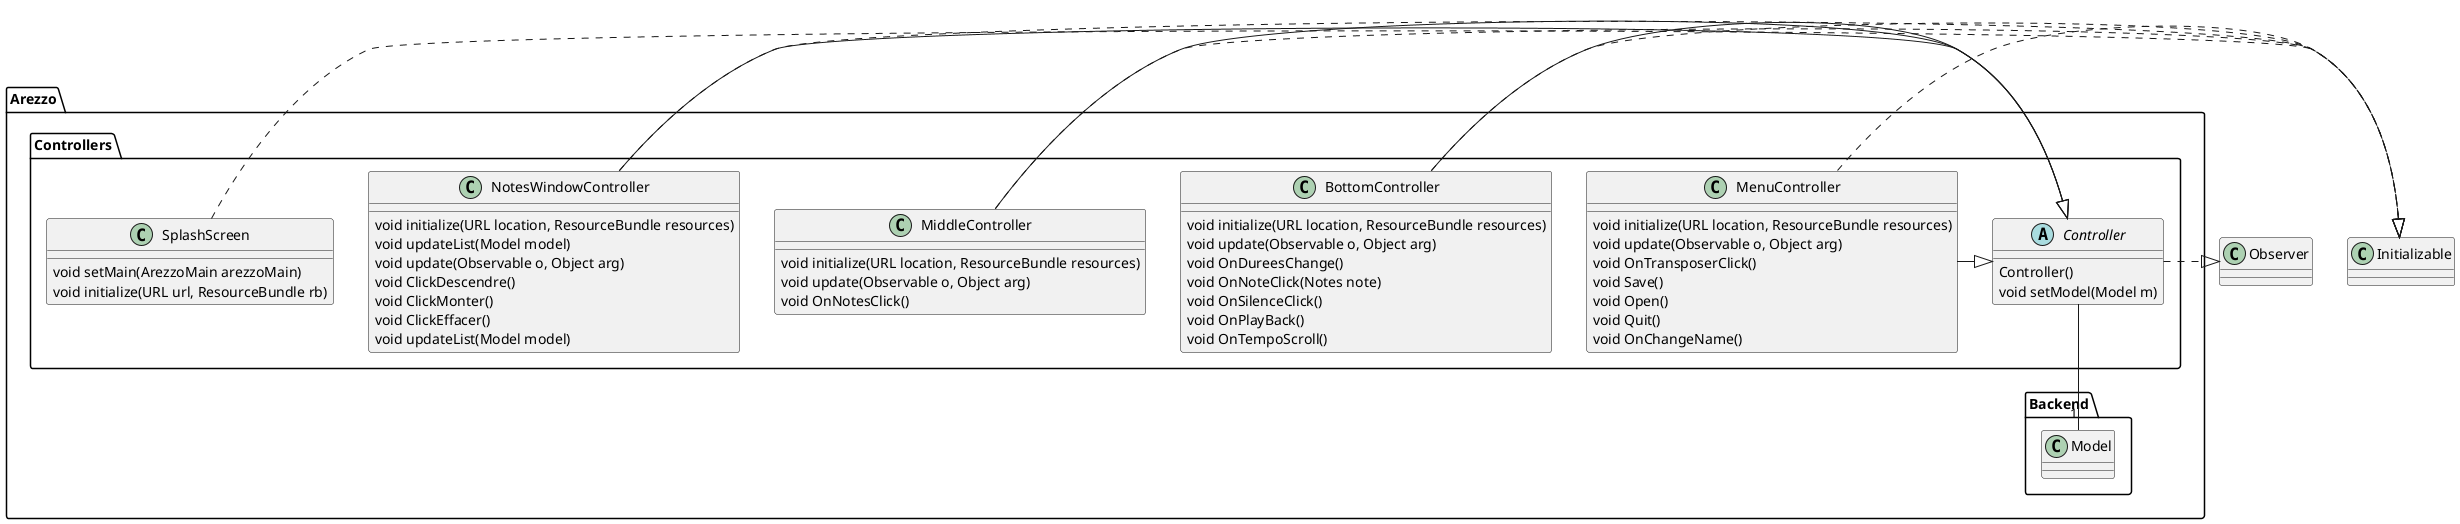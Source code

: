 @startuml
package Arezzo
{
	package Controllers
	{
		abstract Controller
		{
			Controller()
			void setModel(Model m)
		}
		
		class MenuController
		{
			void initialize(URL location, ResourceBundle resources)
			void update(Observable o, Object arg)
			void OnTransposerClick()
			void Save()
			void Open()
			void Quit()
			void OnChangeName()
		}
		
		class BottomController
		{
			void initialize(URL location, ResourceBundle resources)
			void update(Observable o, Object arg)
			void OnDureesChange()
			void OnNoteClick(Notes note)
			void OnSilenceClick()
			void OnPlayBack()
			void OnTempoScroll()
		}
		
		class MiddleController
		{
			void initialize(URL location, ResourceBundle resources)
			void update(Observable o, Object arg)
			void OnNotesClick()
		}
		
		class NotesWindowController
		{
			void initialize(URL location, ResourceBundle resources)
			void updateList(Model model)
			void update(Observable o, Object arg)
			void ClickDescendre()
			void ClickMonter() 
			void ClickEffacer()
			void updateList(Model model)			
		}
		
		class SplashScreen
		{
			void setMain(ArezzoMain arezzoMain)
			void initialize(URL url, ResourceBundle rb)
		}
	}

	package Backend
	{
		class Model
	}
}


Controller --"1" Model
Controller .|> Observer

MenuController -|> Controller
MenuController .|> Initializable

BottomController -|> Controller
BottomController .|> Initializable

MiddleController -|> Controller
MiddleController .|> Initializable

NotesWindowController -|> Controller
NotesWindowController .|> Initializable

SplashScreen .|> Initializable
@enduml